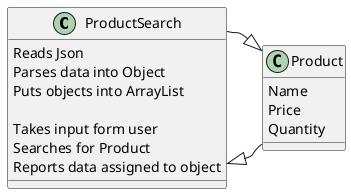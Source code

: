 @startuml
'https://plantuml.com/class-diagram

ProductSearch <|- Product
Product <|- ProductSearch

class ProductSearch {
Reads Json
Parses data into Object
Puts objects into ArrayList

Takes input form user
Searches for Product
Reports data assigned to object
}

Object Product {
Name
Price
Quantity
}

@enduml